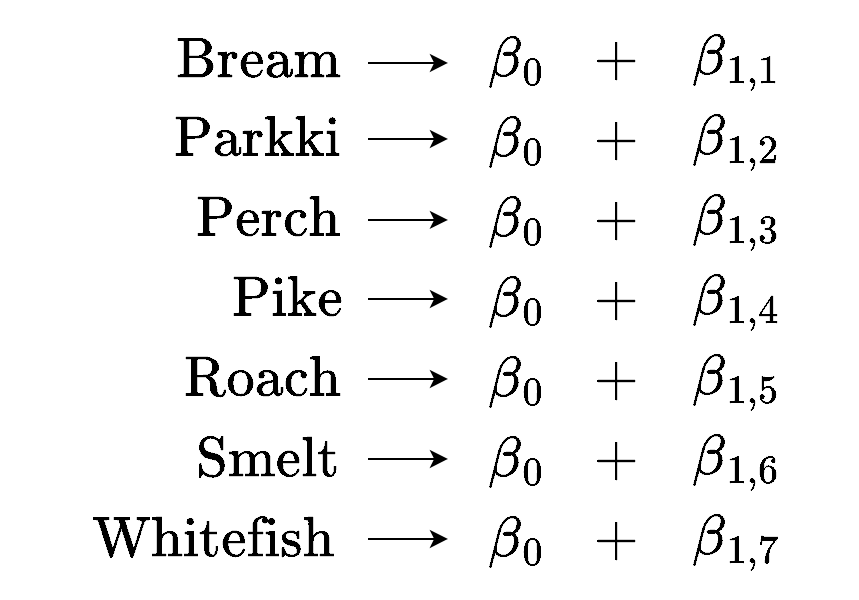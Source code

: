 <mxfile version="13.0.3" type="device"><diagram id="ysKRrkyC6qSpX2iQuETs" name="Page-1"><mxGraphModel dx="937" dy="563" grid="1" gridSize="10" guides="1" tooltips="1" connect="1" arrows="1" fold="1" page="1" pageScale="1" pageWidth="850" pageHeight="1100" math="1" shadow="0"><root><mxCell id="0"/><mxCell id="1" parent="0"/><mxCell id="4kbpWwV2RPvLveM0zu-l-4" value="&lt;font style=&quot;font-size: 24px&quot;&gt;$$\beta_0$$&lt;/font&gt;" style="text;html=1;strokeColor=none;fillColor=none;align=center;verticalAlign=middle;whiteSpace=wrap;rounded=0;" parent="1" vertex="1"><mxGeometry x="439" y="254.63" width="40" height="20" as="geometry"/></mxCell><mxCell id="4kbpWwV2RPvLveM0zu-l-5" value="&lt;font style=&quot;font-size: 24px&quot;&gt;$$+$$&lt;/font&gt;" style="text;html=1;strokeColor=none;fillColor=none;align=center;verticalAlign=middle;whiteSpace=wrap;rounded=0;" parent="1" vertex="1"><mxGeometry x="489" y="254.63" width="40" height="20" as="geometry"/></mxCell><mxCell id="4kbpWwV2RPvLveM0zu-l-7" value="&lt;font style=&quot;font-size: 24px&quot;&gt;$$\text{Bream}$$&lt;/font&gt;" style="text;html=1;strokeColor=none;fillColor=none;align=center;verticalAlign=middle;whiteSpace=wrap;rounded=0;" parent="1" vertex="1"><mxGeometry x="285" y="250" width="90" height="29.25" as="geometry"/></mxCell><mxCell id="4kbpWwV2RPvLveM0zu-l-8" value="&lt;font style=&quot;font-size: 24px&quot;&gt;$$\beta_{1, 1}$$&lt;/font&gt;" style="text;html=1;strokeColor=none;fillColor=none;align=center;verticalAlign=middle;whiteSpace=wrap;rounded=0;" parent="1" vertex="1"><mxGeometry x="549" y="254.63" width="40" height="20" as="geometry"/></mxCell><mxCell id="4kbpWwV2RPvLveM0zu-l-19" value="&lt;font style=&quot;font-size: 24px&quot;&gt;$$\text{Parkki}$$&lt;/font&gt;" style="text;html=1;strokeColor=none;fillColor=none;align=center;verticalAlign=middle;whiteSpace=wrap;rounded=0;" parent="1" vertex="1"><mxGeometry x="285" y="290" width="90" height="29.25" as="geometry"/></mxCell><mxCell id="4kbpWwV2RPvLveM0zu-l-20" value="&lt;font style=&quot;font-size: 24px&quot;&gt;$$\text{Perch}$$&lt;/font&gt;" style="text;html=1;strokeColor=none;fillColor=none;align=center;verticalAlign=middle;whiteSpace=wrap;rounded=0;" parent="1" vertex="1"><mxGeometry x="295" y="330.35" width="80" height="29.53" as="geometry"/></mxCell><mxCell id="4kbpWwV2RPvLveM0zu-l-21" value="&lt;font style=&quot;font-size: 24px&quot;&gt;$$\text{Pike}$$&lt;/font&gt;" style="text;html=1;strokeColor=none;fillColor=none;align=center;verticalAlign=middle;whiteSpace=wrap;rounded=0;" parent="1" vertex="1"><mxGeometry x="315" y="369.99" width="60" height="29.25" as="geometry"/></mxCell><mxCell id="4kbpWwV2RPvLveM0zu-l-22" value="&lt;meta http-equiv=&quot;content-type&quot; content=&quot;text/html; charset=utf-8&quot; style=&quot;&quot;&gt;&lt;span style=&quot;font-family: Helvetica; font-size: 24px; font-style: normal; font-variant-ligatures: normal; font-variant-caps: normal; font-weight: 400; letter-spacing: normal; orphans: 2; text-align: center; text-indent: 0px; text-transform: none; widows: 2; word-spacing: 0px; -webkit-text-stroke-width: 0px; background-color: rgb(248, 249, 250); text-decoration-style: initial; text-decoration-color: initial; float: none; display: inline !important;&quot;&gt;$$\text{Roach}$$&lt;/span&gt;" style="text;html=1;strokeColor=none;fillColor=none;align=center;verticalAlign=middle;whiteSpace=wrap;rounded=0;" parent="1" vertex="1"><mxGeometry x="290" y="409.99" width="85" height="29.25" as="geometry"/></mxCell><mxCell id="4kbpWwV2RPvLveM0zu-l-23" value="&lt;span style=&quot;font-family: &amp;#34;helvetica&amp;#34; ; font-size: 24px ; font-style: normal ; font-weight: 400 ; letter-spacing: normal ; text-align: center ; text-indent: 0px ; text-transform: none ; word-spacing: 0px ; background-color: rgb(248 , 249 , 250) ; float: none ; display: inline&quot;&gt;$$\text{Smelt}$$&lt;/span&gt;" style="text;html=1;strokeColor=none;fillColor=none;align=center;verticalAlign=middle;whiteSpace=wrap;rounded=0;" parent="1" vertex="1"><mxGeometry x="295" y="449.99" width="80" height="29.25" as="geometry"/></mxCell><mxCell id="4kbpWwV2RPvLveM0zu-l-24" value="&lt;span style=&quot;font-family: &amp;#34;helvetica&amp;#34; ; font-size: 24px ; font-style: normal ; font-weight: 400 ; letter-spacing: normal ; text-align: center ; text-indent: 0px ; text-transform: none ; word-spacing: 0px ; background-color: rgb(248 , 249 , 250) ; float: none ; display: inline&quot;&gt;$$\text{Whitefish}$$&lt;/span&gt;" style="text;html=1;strokeColor=none;fillColor=none;align=center;verticalAlign=middle;whiteSpace=wrap;rounded=0;" parent="1" vertex="1"><mxGeometry x="240" y="490" width="135" height="29.25" as="geometry"/></mxCell><mxCell id="zxJZBnEt6Ix80ZZEICln-2" value="&lt;font style=&quot;font-size: 24px&quot;&gt;$$\beta_0$$&lt;/font&gt;" style="text;html=1;strokeColor=none;fillColor=none;align=center;verticalAlign=middle;whiteSpace=wrap;rounded=0;" parent="1" vertex="1"><mxGeometry x="439" y="294.63" width="40" height="20" as="geometry"/></mxCell><mxCell id="zxJZBnEt6Ix80ZZEICln-3" value="&lt;font style=&quot;font-size: 24px&quot;&gt;$$+$$&lt;/font&gt;" style="text;html=1;strokeColor=none;fillColor=none;align=center;verticalAlign=middle;whiteSpace=wrap;rounded=0;" parent="1" vertex="1"><mxGeometry x="489" y="294.63" width="40" height="20" as="geometry"/></mxCell><mxCell id="zxJZBnEt6Ix80ZZEICln-4" value="&lt;font style=&quot;font-size: 24px&quot;&gt;$$\beta_{1, 2}$$&lt;/font&gt;" style="text;html=1;strokeColor=none;fillColor=none;align=center;verticalAlign=middle;whiteSpace=wrap;rounded=0;" parent="1" vertex="1"><mxGeometry x="549" y="294.63" width="40" height="20" as="geometry"/></mxCell><mxCell id="zxJZBnEt6Ix80ZZEICln-5" value="&lt;font style=&quot;font-size: 24px&quot;&gt;$$\beta_0$$&lt;/font&gt;" style="text;html=1;strokeColor=none;fillColor=none;align=center;verticalAlign=middle;whiteSpace=wrap;rounded=0;" parent="1" vertex="1"><mxGeometry x="439" y="335.11" width="40" height="20" as="geometry"/></mxCell><mxCell id="zxJZBnEt6Ix80ZZEICln-6" value="&lt;font style=&quot;font-size: 24px&quot;&gt;$$+$$&lt;/font&gt;" style="text;html=1;strokeColor=none;fillColor=none;align=center;verticalAlign=middle;whiteSpace=wrap;rounded=0;" parent="1" vertex="1"><mxGeometry x="489" y="335.11" width="40" height="20" as="geometry"/></mxCell><mxCell id="zxJZBnEt6Ix80ZZEICln-7" value="&lt;font style=&quot;font-size: 24px&quot;&gt;$$\beta_{1, 3}$$&lt;/font&gt;" style="text;html=1;strokeColor=none;fillColor=none;align=center;verticalAlign=middle;whiteSpace=wrap;rounded=0;" parent="1" vertex="1"><mxGeometry x="549" y="335.11" width="40" height="20" as="geometry"/></mxCell><mxCell id="zxJZBnEt6Ix80ZZEICln-8" value="&lt;font style=&quot;font-size: 24px&quot;&gt;$$\beta_0$$&lt;/font&gt;" style="text;html=1;strokeColor=none;fillColor=none;align=center;verticalAlign=middle;whiteSpace=wrap;rounded=0;" parent="1" vertex="1"><mxGeometry x="439" y="374.62" width="40" height="20" as="geometry"/></mxCell><mxCell id="zxJZBnEt6Ix80ZZEICln-9" value="&lt;font style=&quot;font-size: 24px&quot;&gt;$$+$$&lt;/font&gt;" style="text;html=1;strokeColor=none;fillColor=none;align=center;verticalAlign=middle;whiteSpace=wrap;rounded=0;" parent="1" vertex="1"><mxGeometry x="489" y="374.62" width="40" height="20" as="geometry"/></mxCell><mxCell id="zxJZBnEt6Ix80ZZEICln-10" value="&lt;font style=&quot;font-size: 24px&quot;&gt;$$\beta_{1, 4}$$&lt;/font&gt;" style="text;html=1;strokeColor=none;fillColor=none;align=center;verticalAlign=middle;whiteSpace=wrap;rounded=0;" parent="1" vertex="1"><mxGeometry x="549" y="374.62" width="40" height="20" as="geometry"/></mxCell><mxCell id="zxJZBnEt6Ix80ZZEICln-11" value="&lt;font style=&quot;font-size: 24px&quot;&gt;$$\beta_0$$&lt;/font&gt;" style="text;html=1;strokeColor=none;fillColor=none;align=center;verticalAlign=middle;whiteSpace=wrap;rounded=0;" parent="1" vertex="1"><mxGeometry x="439" y="414.62" width="40" height="20" as="geometry"/></mxCell><mxCell id="zxJZBnEt6Ix80ZZEICln-12" value="&lt;font style=&quot;font-size: 24px&quot;&gt;$$+$$&lt;/font&gt;" style="text;html=1;strokeColor=none;fillColor=none;align=center;verticalAlign=middle;whiteSpace=wrap;rounded=0;" parent="1" vertex="1"><mxGeometry x="489" y="414.62" width="40" height="20" as="geometry"/></mxCell><mxCell id="zxJZBnEt6Ix80ZZEICln-13" value="&lt;font style=&quot;font-size: 24px&quot;&gt;$$\beta_{1, 5}$$&lt;/font&gt;" style="text;html=1;strokeColor=none;fillColor=none;align=center;verticalAlign=middle;whiteSpace=wrap;rounded=0;" parent="1" vertex="1"><mxGeometry x="549" y="414.62" width="40" height="20" as="geometry"/></mxCell><mxCell id="zxJZBnEt6Ix80ZZEICln-14" value="&lt;font style=&quot;font-size: 24px&quot;&gt;$$\beta_0$$&lt;/font&gt;" style="text;html=1;strokeColor=none;fillColor=none;align=center;verticalAlign=middle;whiteSpace=wrap;rounded=0;" parent="1" vertex="1"><mxGeometry x="439" y="454.62" width="40" height="20" as="geometry"/></mxCell><mxCell id="zxJZBnEt6Ix80ZZEICln-15" value="&lt;font style=&quot;font-size: 24px&quot;&gt;$$+$$&lt;/font&gt;" style="text;html=1;strokeColor=none;fillColor=none;align=center;verticalAlign=middle;whiteSpace=wrap;rounded=0;" parent="1" vertex="1"><mxGeometry x="489" y="454.62" width="40" height="20" as="geometry"/></mxCell><mxCell id="zxJZBnEt6Ix80ZZEICln-16" value="&lt;font style=&quot;font-size: 24px&quot;&gt;$$\beta_{1, 6}$$&lt;/font&gt;" style="text;html=1;strokeColor=none;fillColor=none;align=center;verticalAlign=middle;whiteSpace=wrap;rounded=0;" parent="1" vertex="1"><mxGeometry x="549" y="454.62" width="40" height="20" as="geometry"/></mxCell><mxCell id="zxJZBnEt6Ix80ZZEICln-17" value="&lt;font style=&quot;font-size: 24px&quot;&gt;$$\beta_0$$&lt;/font&gt;" style="text;html=1;strokeColor=none;fillColor=none;align=center;verticalAlign=middle;whiteSpace=wrap;rounded=0;" parent="1" vertex="1"><mxGeometry x="439" y="494.62" width="40" height="20" as="geometry"/></mxCell><mxCell id="zxJZBnEt6Ix80ZZEICln-18" value="&lt;font style=&quot;font-size: 24px&quot;&gt;$$+$$&lt;/font&gt;" style="text;html=1;strokeColor=none;fillColor=none;align=center;verticalAlign=middle;whiteSpace=wrap;rounded=0;" parent="1" vertex="1"><mxGeometry x="489" y="494.62" width="40" height="20" as="geometry"/></mxCell><mxCell id="zxJZBnEt6Ix80ZZEICln-19" value="&lt;font style=&quot;font-size: 24px&quot;&gt;$$\beta_{1, 7}$$&lt;/font&gt;" style="text;html=1;strokeColor=none;fillColor=none;align=center;verticalAlign=middle;whiteSpace=wrap;rounded=0;" parent="1" vertex="1"><mxGeometry x="549" y="494.62" width="40" height="20" as="geometry"/></mxCell><mxCell id="zxJZBnEt6Ix80ZZEICln-21" value="" style="endArrow=classic;html=1;" parent="1" edge="1"><mxGeometry width="50" height="50" relative="1" as="geometry"><mxPoint x="385" y="266.46" as="sourcePoint"/><mxPoint x="425" y="266.46" as="targetPoint"/></mxGeometry></mxCell><mxCell id="zxJZBnEt6Ix80ZZEICln-22" value="" style="endArrow=classic;html=1;" parent="1" edge="1"><mxGeometry width="50" height="50" relative="1" as="geometry"><mxPoint x="385" y="304.46" as="sourcePoint"/><mxPoint x="425" y="304.46" as="targetPoint"/></mxGeometry></mxCell><mxCell id="zxJZBnEt6Ix80ZZEICln-23" value="" style="endArrow=classic;html=1;" parent="1" edge="1"><mxGeometry width="50" height="50" relative="1" as="geometry"><mxPoint x="385" y="344.94" as="sourcePoint"/><mxPoint x="425" y="344.94" as="targetPoint"/></mxGeometry></mxCell><mxCell id="zxJZBnEt6Ix80ZZEICln-24" value="" style="endArrow=classic;html=1;" parent="1" edge="1"><mxGeometry width="50" height="50" relative="1" as="geometry"><mxPoint x="385" y="384.45" as="sourcePoint"/><mxPoint x="425" y="384.45" as="targetPoint"/></mxGeometry></mxCell><mxCell id="zxJZBnEt6Ix80ZZEICln-26" value="" style="endArrow=classic;html=1;" parent="1" edge="1"><mxGeometry width="50" height="50" relative="1" as="geometry"><mxPoint x="385" y="424.45" as="sourcePoint"/><mxPoint x="425" y="424.45" as="targetPoint"/></mxGeometry></mxCell><mxCell id="zxJZBnEt6Ix80ZZEICln-27" value="" style="endArrow=classic;html=1;" parent="1" edge="1"><mxGeometry width="50" height="50" relative="1" as="geometry"><mxPoint x="385" y="464.45" as="sourcePoint"/><mxPoint x="425" y="464.45" as="targetPoint"/></mxGeometry></mxCell><mxCell id="zxJZBnEt6Ix80ZZEICln-28" value="" style="endArrow=classic;html=1;" parent="1" edge="1"><mxGeometry width="50" height="50" relative="1" as="geometry"><mxPoint x="385" y="504.45" as="sourcePoint"/><mxPoint x="425" y="504.45" as="targetPoint"/></mxGeometry></mxCell></root></mxGraphModel></diagram></mxfile>